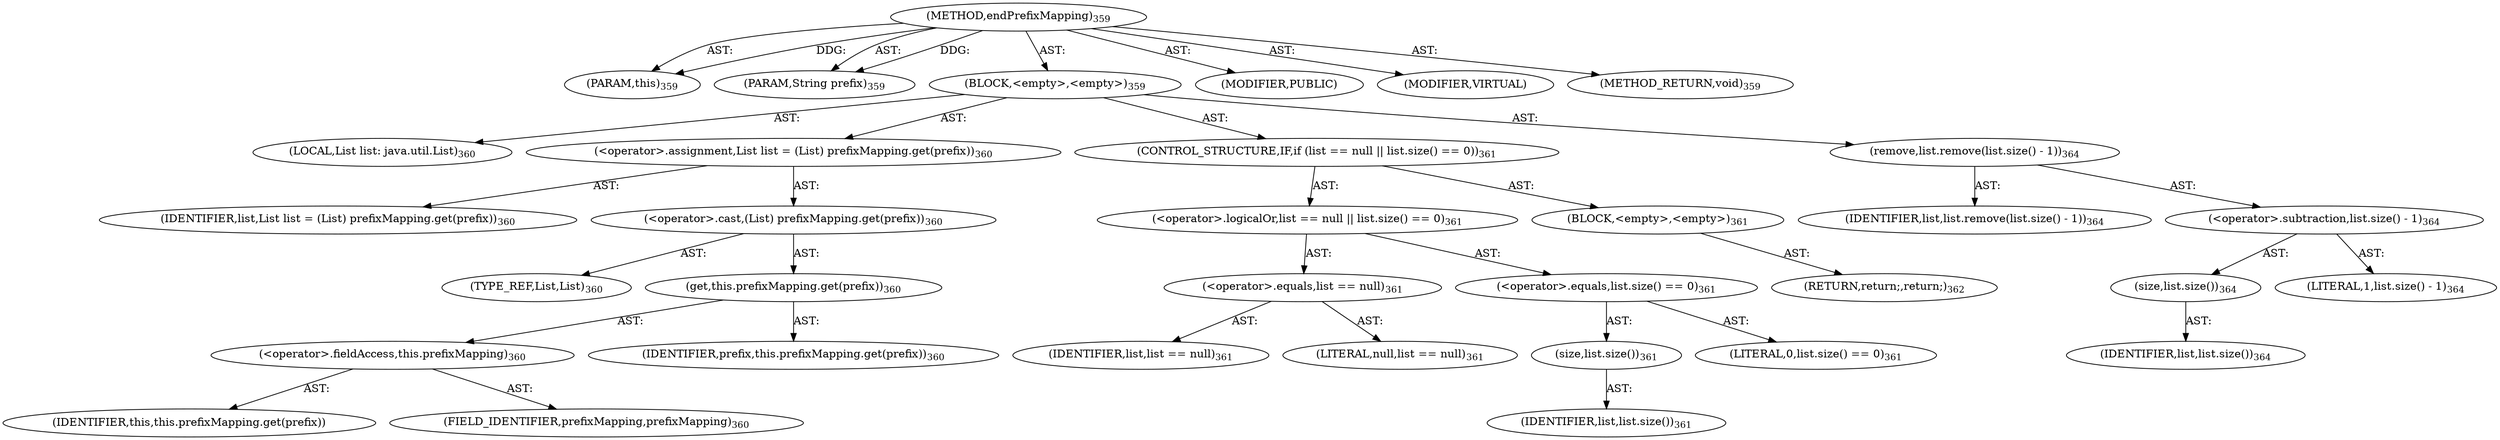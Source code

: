 digraph "endPrefixMapping" {  
"111669149720" [label = <(METHOD,endPrefixMapping)<SUB>359</SUB>> ]
"115964117029" [label = <(PARAM,this)<SUB>359</SUB>> ]
"115964117030" [label = <(PARAM,String prefix)<SUB>359</SUB>> ]
"25769803805" [label = <(BLOCK,&lt;empty&gt;,&lt;empty&gt;)<SUB>359</SUB>> ]
"94489280514" [label = <(LOCAL,List list: java.util.List)<SUB>360</SUB>> ]
"30064771181" [label = <(&lt;operator&gt;.assignment,List list = (List) prefixMapping.get(prefix))<SUB>360</SUB>> ]
"68719476810" [label = <(IDENTIFIER,list,List list = (List) prefixMapping.get(prefix))<SUB>360</SUB>> ]
"30064771182" [label = <(&lt;operator&gt;.cast,(List) prefixMapping.get(prefix))<SUB>360</SUB>> ]
"180388626435" [label = <(TYPE_REF,List,List)<SUB>360</SUB>> ]
"30064771183" [label = <(get,this.prefixMapping.get(prefix))<SUB>360</SUB>> ]
"30064771184" [label = <(&lt;operator&gt;.fieldAccess,this.prefixMapping)<SUB>360</SUB>> ]
"68719476811" [label = <(IDENTIFIER,this,this.prefixMapping.get(prefix))> ]
"55834574896" [label = <(FIELD_IDENTIFIER,prefixMapping,prefixMapping)<SUB>360</SUB>> ]
"68719476812" [label = <(IDENTIFIER,prefix,this.prefixMapping.get(prefix))<SUB>360</SUB>> ]
"47244640261" [label = <(CONTROL_STRUCTURE,IF,if (list == null || list.size() == 0))<SUB>361</SUB>> ]
"30064771185" [label = <(&lt;operator&gt;.logicalOr,list == null || list.size() == 0)<SUB>361</SUB>> ]
"30064771186" [label = <(&lt;operator&gt;.equals,list == null)<SUB>361</SUB>> ]
"68719476813" [label = <(IDENTIFIER,list,list == null)<SUB>361</SUB>> ]
"90194313230" [label = <(LITERAL,null,list == null)<SUB>361</SUB>> ]
"30064771187" [label = <(&lt;operator&gt;.equals,list.size() == 0)<SUB>361</SUB>> ]
"30064771188" [label = <(size,list.size())<SUB>361</SUB>> ]
"68719476814" [label = <(IDENTIFIER,list,list.size())<SUB>361</SUB>> ]
"90194313231" [label = <(LITERAL,0,list.size() == 0)<SUB>361</SUB>> ]
"25769803806" [label = <(BLOCK,&lt;empty&gt;,&lt;empty&gt;)<SUB>361</SUB>> ]
"146028888078" [label = <(RETURN,return;,return;)<SUB>362</SUB>> ]
"30064771189" [label = <(remove,list.remove(list.size() - 1))<SUB>364</SUB>> ]
"68719476815" [label = <(IDENTIFIER,list,list.remove(list.size() - 1))<SUB>364</SUB>> ]
"30064771190" [label = <(&lt;operator&gt;.subtraction,list.size() - 1)<SUB>364</SUB>> ]
"30064771191" [label = <(size,list.size())<SUB>364</SUB>> ]
"68719476816" [label = <(IDENTIFIER,list,list.size())<SUB>364</SUB>> ]
"90194313232" [label = <(LITERAL,1,list.size() - 1)<SUB>364</SUB>> ]
"133143986235" [label = <(MODIFIER,PUBLIC)> ]
"133143986236" [label = <(MODIFIER,VIRTUAL)> ]
"128849018904" [label = <(METHOD_RETURN,void)<SUB>359</SUB>> ]
  "111669149720" -> "115964117029"  [ label = "AST: "] 
  "111669149720" -> "115964117030"  [ label = "AST: "] 
  "111669149720" -> "25769803805"  [ label = "AST: "] 
  "111669149720" -> "133143986235"  [ label = "AST: "] 
  "111669149720" -> "133143986236"  [ label = "AST: "] 
  "111669149720" -> "128849018904"  [ label = "AST: "] 
  "25769803805" -> "94489280514"  [ label = "AST: "] 
  "25769803805" -> "30064771181"  [ label = "AST: "] 
  "25769803805" -> "47244640261"  [ label = "AST: "] 
  "25769803805" -> "30064771189"  [ label = "AST: "] 
  "30064771181" -> "68719476810"  [ label = "AST: "] 
  "30064771181" -> "30064771182"  [ label = "AST: "] 
  "30064771182" -> "180388626435"  [ label = "AST: "] 
  "30064771182" -> "30064771183"  [ label = "AST: "] 
  "30064771183" -> "30064771184"  [ label = "AST: "] 
  "30064771183" -> "68719476812"  [ label = "AST: "] 
  "30064771184" -> "68719476811"  [ label = "AST: "] 
  "30064771184" -> "55834574896"  [ label = "AST: "] 
  "47244640261" -> "30064771185"  [ label = "AST: "] 
  "47244640261" -> "25769803806"  [ label = "AST: "] 
  "30064771185" -> "30064771186"  [ label = "AST: "] 
  "30064771185" -> "30064771187"  [ label = "AST: "] 
  "30064771186" -> "68719476813"  [ label = "AST: "] 
  "30064771186" -> "90194313230"  [ label = "AST: "] 
  "30064771187" -> "30064771188"  [ label = "AST: "] 
  "30064771187" -> "90194313231"  [ label = "AST: "] 
  "30064771188" -> "68719476814"  [ label = "AST: "] 
  "25769803806" -> "146028888078"  [ label = "AST: "] 
  "30064771189" -> "68719476815"  [ label = "AST: "] 
  "30064771189" -> "30064771190"  [ label = "AST: "] 
  "30064771190" -> "30064771191"  [ label = "AST: "] 
  "30064771190" -> "90194313232"  [ label = "AST: "] 
  "30064771191" -> "68719476816"  [ label = "AST: "] 
  "111669149720" -> "115964117029"  [ label = "DDG: "] 
  "111669149720" -> "115964117030"  [ label = "DDG: "] 
}
